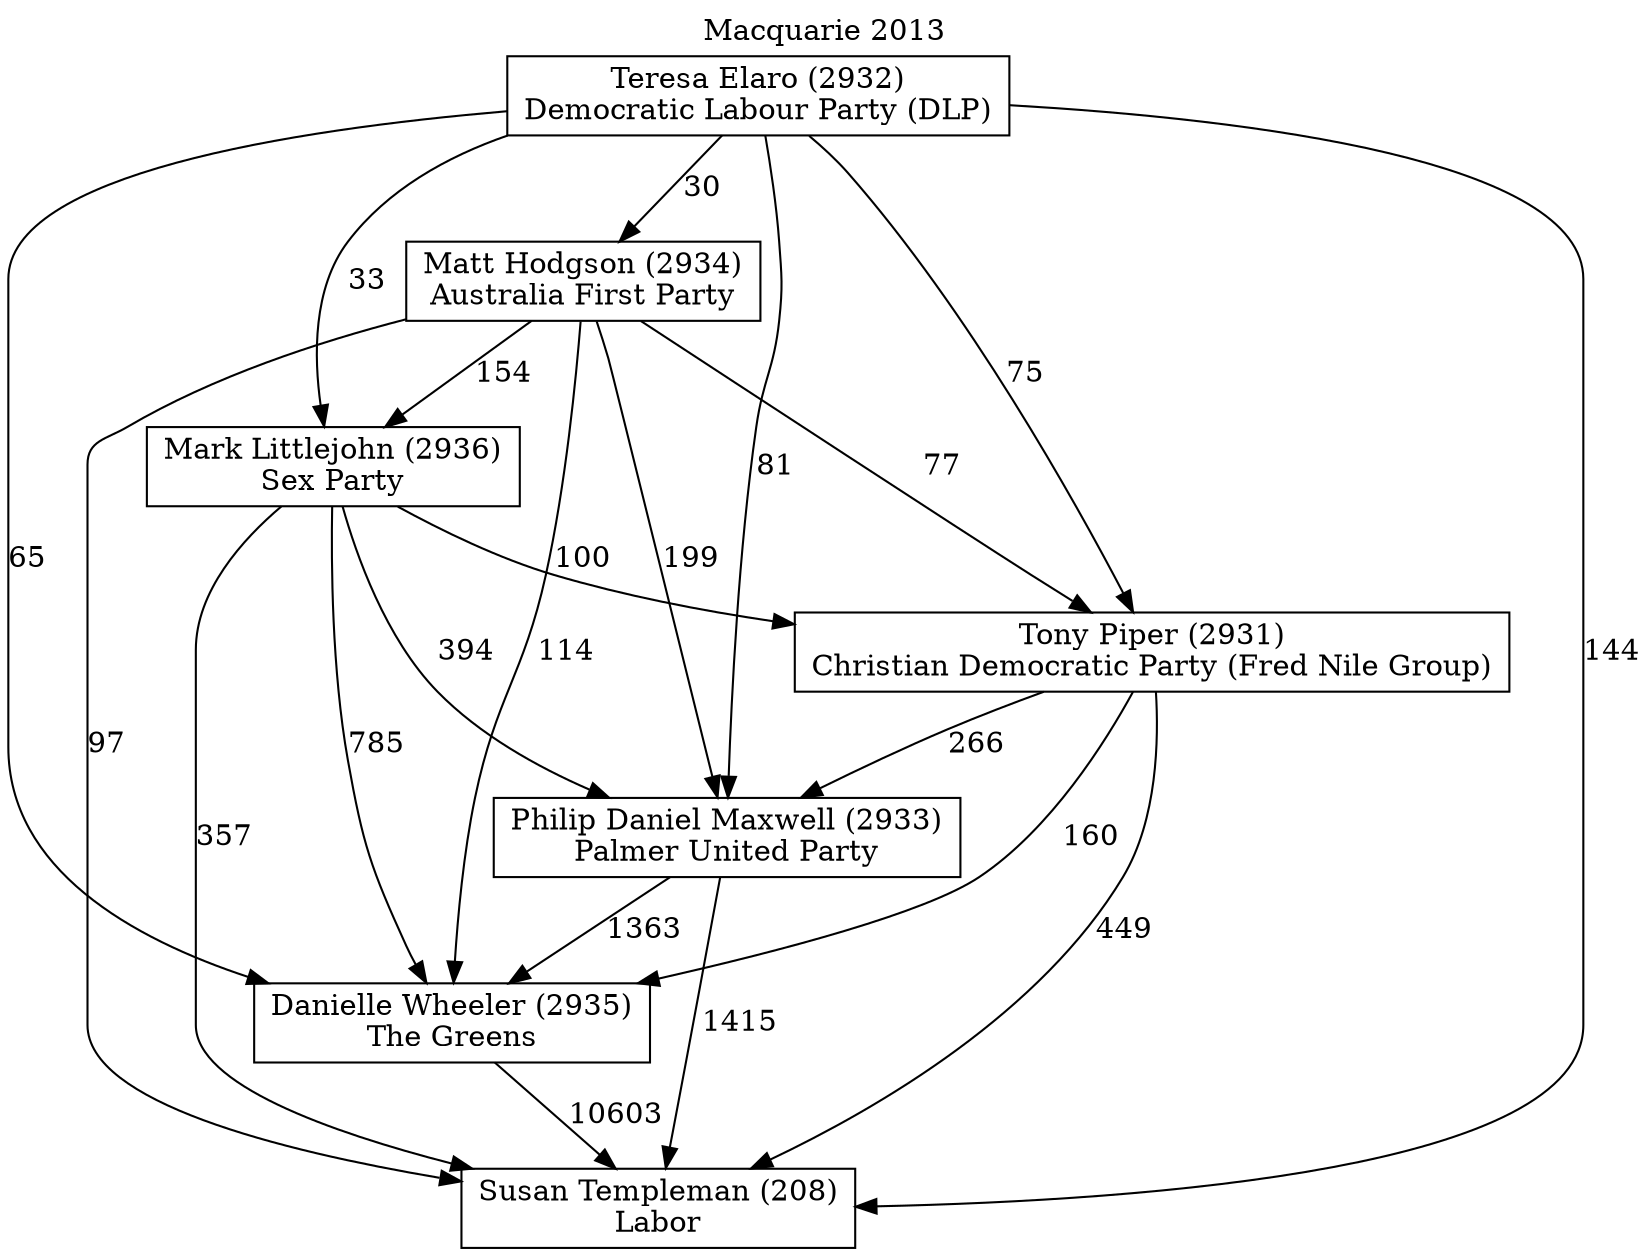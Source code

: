 // House preference flow
digraph "Susan Templeman (208)_Macquarie_2013" {
	graph [label="Macquarie 2013" labelloc=t mclimit=10]
	node [shape=box]
	"Danielle Wheeler (2935)" [label="Danielle Wheeler (2935)
The Greens"]
	"Mark Littlejohn (2936)" [label="Mark Littlejohn (2936)
Sex Party"]
	"Matt Hodgson (2934)" [label="Matt Hodgson (2934)
Australia First Party"]
	"Philip Daniel Maxwell (2933)" [label="Philip Daniel Maxwell (2933)
Palmer United Party"]
	"Susan Templeman (208)" [label="Susan Templeman (208)
Labor"]
	"Teresa Elaro (2932)" [label="Teresa Elaro (2932)
Democratic Labour Party (DLP)"]
	"Tony Piper (2931)" [label="Tony Piper (2931)
Christian Democratic Party (Fred Nile Group)"]
	"Danielle Wheeler (2935)" -> "Susan Templeman (208)" [label=10603]
	"Mark Littlejohn (2936)" -> "Danielle Wheeler (2935)" [label=785]
	"Mark Littlejohn (2936)" -> "Philip Daniel Maxwell (2933)" [label=394]
	"Mark Littlejohn (2936)" -> "Susan Templeman (208)" [label=357]
	"Mark Littlejohn (2936)" -> "Tony Piper (2931)" [label=100]
	"Matt Hodgson (2934)" -> "Danielle Wheeler (2935)" [label=114]
	"Matt Hodgson (2934)" -> "Mark Littlejohn (2936)" [label=154]
	"Matt Hodgson (2934)" -> "Philip Daniel Maxwell (2933)" [label=199]
	"Matt Hodgson (2934)" -> "Susan Templeman (208)" [label=97]
	"Matt Hodgson (2934)" -> "Tony Piper (2931)" [label=77]
	"Philip Daniel Maxwell (2933)" -> "Danielle Wheeler (2935)" [label=1363]
	"Philip Daniel Maxwell (2933)" -> "Susan Templeman (208)" [label=1415]
	"Teresa Elaro (2932)" -> "Danielle Wheeler (2935)" [label=65]
	"Teresa Elaro (2932)" -> "Mark Littlejohn (2936)" [label=33]
	"Teresa Elaro (2932)" -> "Matt Hodgson (2934)" [label=30]
	"Teresa Elaro (2932)" -> "Philip Daniel Maxwell (2933)" [label=81]
	"Teresa Elaro (2932)" -> "Susan Templeman (208)" [label=144]
	"Teresa Elaro (2932)" -> "Tony Piper (2931)" [label=75]
	"Tony Piper (2931)" -> "Danielle Wheeler (2935)" [label=160]
	"Tony Piper (2931)" -> "Philip Daniel Maxwell (2933)" [label=266]
	"Tony Piper (2931)" -> "Susan Templeman (208)" [label=449]
}
